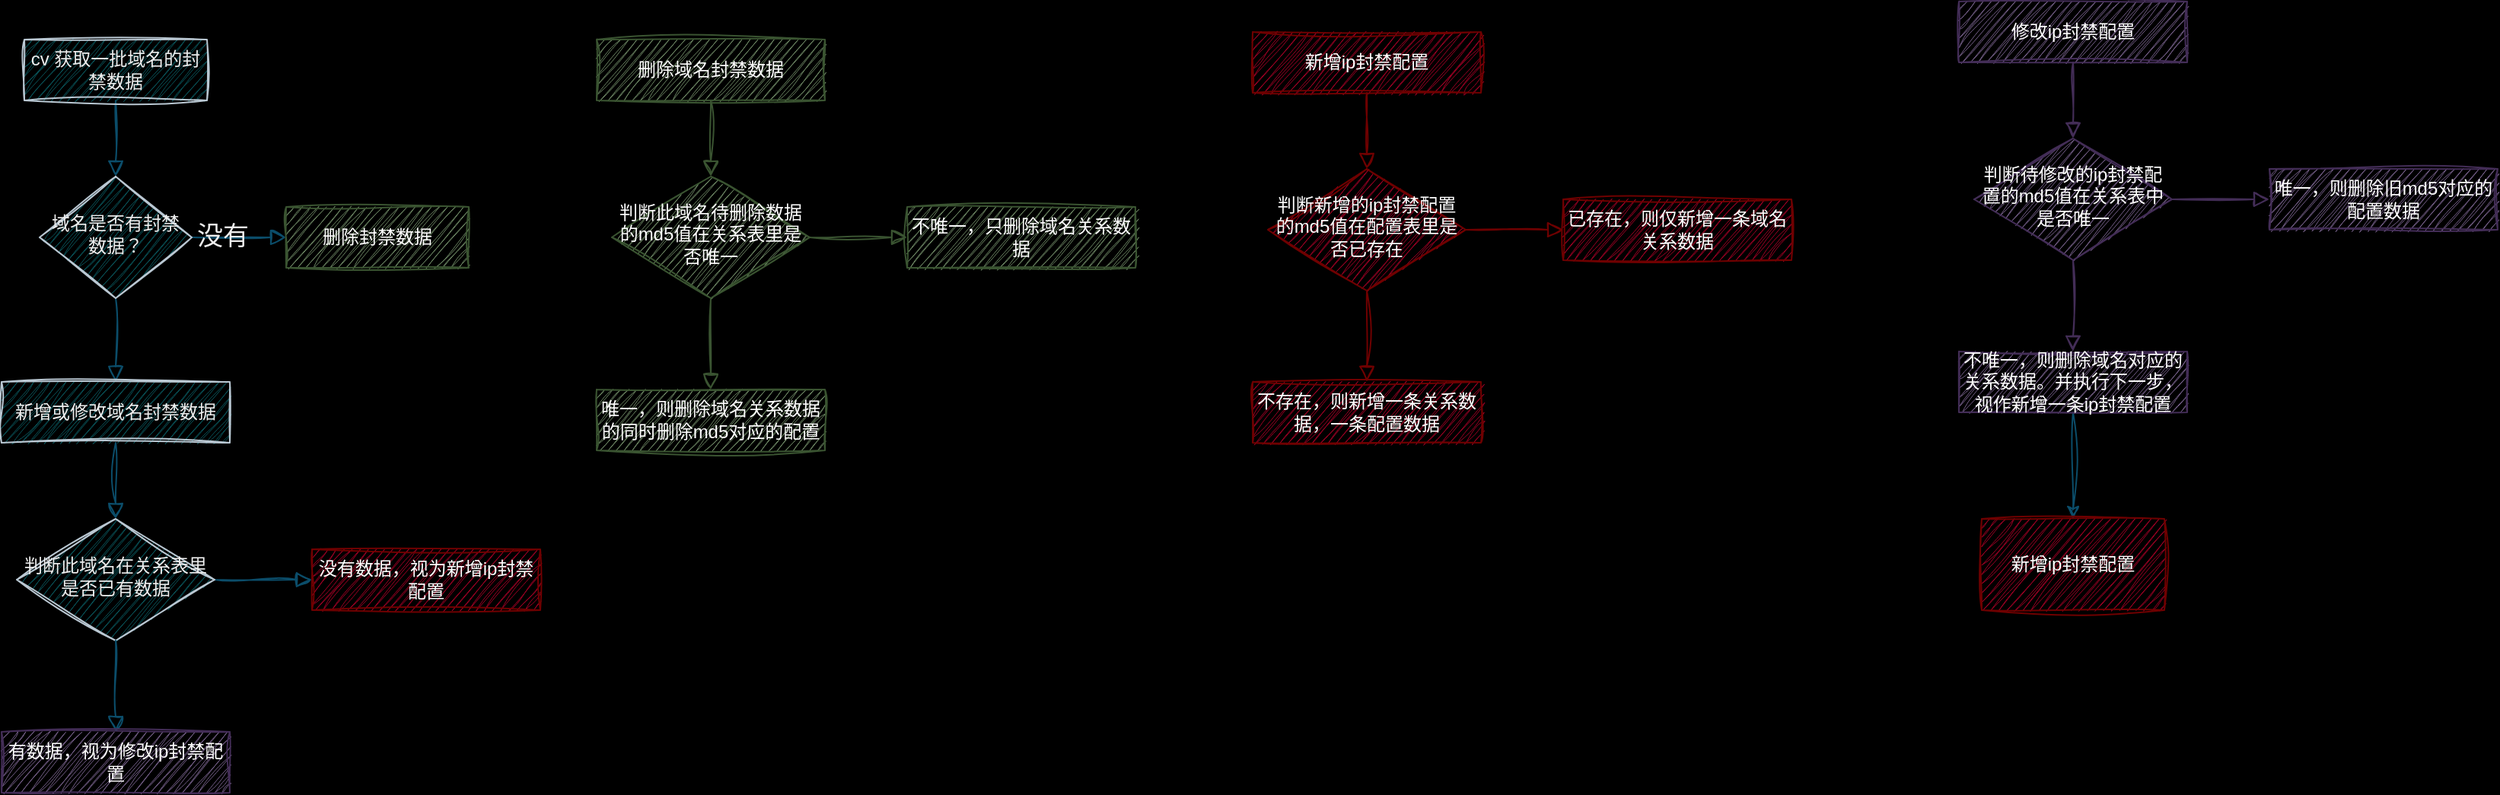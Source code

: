 <mxfile version="22.1.16" type="github">
  <diagram id="C5RBs43oDa-KdzZeNtuy" name="Page-1">
    <mxGraphModel dx="1195" dy="615" grid="0" gridSize="10" guides="1" tooltips="1" connect="1" arrows="1" fold="1" page="1" pageScale="1" pageWidth="827" pageHeight="1169" background="#000000" math="0" shadow="0">
      <root>
        <mxCell id="WIyWlLk6GJQsqaUBKTNV-0" />
        <mxCell id="WIyWlLk6GJQsqaUBKTNV-1" parent="WIyWlLk6GJQsqaUBKTNV-0" />
        <mxCell id="WIyWlLk6GJQsqaUBKTNV-2" value="" style="rounded=0;html=1;jettySize=auto;orthogonalLoop=1;fontSize=11;endArrow=block;endFill=0;endSize=8;strokeWidth=1;shadow=0;labelBackgroundColor=none;edgeStyle=orthogonalEdgeStyle;sketch=1;curveFitting=1;jiggle=2;fontColor=default;strokeColor=#0B4D6A;" parent="WIyWlLk6GJQsqaUBKTNV-1" source="WIyWlLk6GJQsqaUBKTNV-3" target="WIyWlLk6GJQsqaUBKTNV-6" edge="1">
          <mxGeometry relative="1" as="geometry" />
        </mxCell>
        <mxCell id="WIyWlLk6GJQsqaUBKTNV-3" value="cv 获取一批域名的封禁数据" style="rounded=0;whiteSpace=wrap;html=1;fontSize=12;glass=0;strokeWidth=1;shadow=0;sketch=1;curveFitting=1;jiggle=2;labelBackgroundColor=none;fillColor=#09555B;strokeColor=#BAC8D3;fontColor=#EEEEEE;" parent="WIyWlLk6GJQsqaUBKTNV-1" vertex="1">
          <mxGeometry x="162" y="80" width="120" height="40" as="geometry" />
        </mxCell>
        <mxCell id="WIyWlLk6GJQsqaUBKTNV-4" value="Yes" style="rounded=0;html=1;jettySize=auto;orthogonalLoop=1;fontSize=11;endArrow=block;endFill=0;endSize=8;strokeWidth=1;shadow=0;labelBackgroundColor=none;edgeStyle=orthogonalEdgeStyle;sketch=1;curveFitting=1;jiggle=2;fontColor=default;strokeColor=#0B4D6A;entryX=0.5;entryY=0;entryDx=0;entryDy=0;" parent="WIyWlLk6GJQsqaUBKTNV-1" source="WIyWlLk6GJQsqaUBKTNV-6" target="NYtHafZjHEk6bCF80Hc5-25" edge="1">
          <mxGeometry y="20" relative="1" as="geometry">
            <mxPoint as="offset" />
            <mxPoint x="220" y="290" as="targetPoint" />
          </mxGeometry>
        </mxCell>
        <mxCell id="WIyWlLk6GJQsqaUBKTNV-5" value="No" style="edgeStyle=orthogonalEdgeStyle;rounded=0;html=1;jettySize=auto;orthogonalLoop=1;fontSize=11;endArrow=block;endFill=0;endSize=8;strokeWidth=1;shadow=0;labelBackgroundColor=none;sketch=1;curveFitting=1;jiggle=2;fontColor=default;strokeColor=#0B4D6A;" parent="WIyWlLk6GJQsqaUBKTNV-1" source="WIyWlLk6GJQsqaUBKTNV-6" target="WIyWlLk6GJQsqaUBKTNV-7" edge="1">
          <mxGeometry y="10" relative="1" as="geometry">
            <mxPoint as="offset" />
          </mxGeometry>
        </mxCell>
        <mxCell id="NYtHafZjHEk6bCF80Hc5-23" value="没有" style="edgeLabel;html=1;align=center;verticalAlign=middle;resizable=0;points=[];fontSize=17;fontFamily=Architects Daughter;fontColor=#EEEEEE;labelBackgroundColor=none;" vertex="1" connectable="0" parent="WIyWlLk6GJQsqaUBKTNV-5">
          <mxGeometry x="0.033" relative="1" as="geometry">
            <mxPoint x="-12" as="offset" />
          </mxGeometry>
        </mxCell>
        <mxCell id="WIyWlLk6GJQsqaUBKTNV-6" value="域名是否有封禁数据？" style="rhombus;whiteSpace=wrap;html=1;shadow=0;fontFamily=Helvetica;fontSize=12;align=center;strokeWidth=1;spacing=6;spacingTop=-4;sketch=1;curveFitting=1;jiggle=2;rounded=0;labelBackgroundColor=none;fillColor=#09555B;strokeColor=#BAC8D3;fontColor=#EEEEEE;" parent="WIyWlLk6GJQsqaUBKTNV-1" vertex="1">
          <mxGeometry x="172" y="170" width="100" height="80" as="geometry" />
        </mxCell>
        <mxCell id="WIyWlLk6GJQsqaUBKTNV-7" value="删除封禁数据" style="rounded=0;whiteSpace=wrap;html=1;fontSize=12;glass=0;strokeWidth=1;shadow=0;sketch=1;curveFitting=1;jiggle=2;labelBackgroundColor=none;fillColor=#6d8764;strokeColor=#3A5431;fontColor=#ffffff;" parent="WIyWlLk6GJQsqaUBKTNV-1" vertex="1">
          <mxGeometry x="334" y="190" width="120" height="40" as="geometry" />
        </mxCell>
        <mxCell id="NYtHafZjHEk6bCF80Hc5-11" value="" style="rounded=0;html=1;jettySize=auto;orthogonalLoop=1;fontSize=11;endArrow=block;endFill=0;endSize=8;strokeWidth=1;shadow=0;labelBackgroundColor=none;edgeStyle=orthogonalEdgeStyle;sketch=1;curveFitting=1;jiggle=2;fontColor=default;strokeColor=#3A5431;fillColor=#6d8764;" edge="1" parent="WIyWlLk6GJQsqaUBKTNV-1" source="NYtHafZjHEk6bCF80Hc5-12" target="NYtHafZjHEk6bCF80Hc5-15">
          <mxGeometry relative="1" as="geometry" />
        </mxCell>
        <mxCell id="NYtHafZjHEk6bCF80Hc5-12" value="删除域名封禁数据" style="rounded=0;whiteSpace=wrap;html=1;fontSize=12;glass=0;strokeWidth=1;shadow=0;sketch=1;curveFitting=1;jiggle=2;labelBackgroundColor=none;fillColor=#6d8764;strokeColor=#3A5431;fontColor=#ffffff;" vertex="1" parent="WIyWlLk6GJQsqaUBKTNV-1">
          <mxGeometry x="538" y="80" width="150" height="40" as="geometry" />
        </mxCell>
        <mxCell id="NYtHafZjHEk6bCF80Hc5-14" value="No" style="edgeStyle=orthogonalEdgeStyle;rounded=0;html=1;jettySize=auto;orthogonalLoop=1;fontSize=11;endArrow=block;endFill=0;endSize=8;strokeWidth=1;shadow=0;labelBackgroundColor=none;sketch=1;curveFitting=1;jiggle=2;fontColor=default;strokeColor=#3A5431;fillColor=#6d8764;" edge="1" parent="WIyWlLk6GJQsqaUBKTNV-1" source="NYtHafZjHEk6bCF80Hc5-15" target="NYtHafZjHEk6bCF80Hc5-16">
          <mxGeometry y="10" relative="1" as="geometry">
            <mxPoint as="offset" />
          </mxGeometry>
        </mxCell>
        <mxCell id="NYtHafZjHEk6bCF80Hc5-15" value="判断此域名待删除数据的md5值在关系表里是否唯一" style="rhombus;whiteSpace=wrap;html=1;shadow=0;fontFamily=Helvetica;fontSize=12;align=center;strokeWidth=1;spacing=6;spacingTop=-4;sketch=1;curveFitting=1;jiggle=2;rounded=0;labelBackgroundColor=none;fillColor=#6d8764;strokeColor=#3A5431;fontColor=#ffffff;" vertex="1" parent="WIyWlLk6GJQsqaUBKTNV-1">
          <mxGeometry x="548" y="170" width="130" height="80" as="geometry" />
        </mxCell>
        <mxCell id="NYtHafZjHEk6bCF80Hc5-16" value="不唯一，只删除域名关系数据" style="rounded=0;whiteSpace=wrap;html=1;fontSize=12;glass=0;strokeWidth=1;shadow=0;sketch=1;curveFitting=1;jiggle=2;labelBackgroundColor=none;fillColor=#6d8764;strokeColor=#3A5431;fontColor=#ffffff;" vertex="1" parent="WIyWlLk6GJQsqaUBKTNV-1">
          <mxGeometry x="742" y="190" width="150" height="40" as="geometry" />
        </mxCell>
        <mxCell id="NYtHafZjHEk6bCF80Hc5-17" value="No" style="rounded=0;html=1;jettySize=auto;orthogonalLoop=1;fontSize=11;endArrow=block;endFill=0;endSize=8;strokeWidth=1;shadow=0;labelBackgroundColor=none;edgeStyle=orthogonalEdgeStyle;sketch=1;curveFitting=1;jiggle=2;fontColor=default;strokeColor=#3A5431;exitX=0.5;exitY=1;exitDx=0;exitDy=0;fillColor=#6d8764;" edge="1" parent="WIyWlLk6GJQsqaUBKTNV-1" source="NYtHafZjHEk6bCF80Hc5-15" target="NYtHafZjHEk6bCF80Hc5-20">
          <mxGeometry x="0.333" y="20" relative="1" as="geometry">
            <mxPoint as="offset" />
            <mxPoint x="613" y="280" as="sourcePoint" />
          </mxGeometry>
        </mxCell>
        <mxCell id="NYtHafZjHEk6bCF80Hc5-20" value="唯一，则删除域名关系数据的同时删除md5对应的配置" style="rounded=0;whiteSpace=wrap;html=1;fontSize=12;glass=0;strokeWidth=1;shadow=0;sketch=1;curveFitting=1;jiggle=2;labelBackgroundColor=none;fillColor=#6d8764;strokeColor=#3A5431;fontColor=#ffffff;" vertex="1" parent="WIyWlLk6GJQsqaUBKTNV-1">
          <mxGeometry x="538" y="310" width="150" height="40" as="geometry" />
        </mxCell>
        <mxCell id="NYtHafZjHEk6bCF80Hc5-24" value="" style="rounded=0;html=1;jettySize=auto;orthogonalLoop=1;fontSize=11;endArrow=block;endFill=0;endSize=8;strokeWidth=1;shadow=0;labelBackgroundColor=none;edgeStyle=orthogonalEdgeStyle;sketch=1;curveFitting=1;jiggle=2;fontColor=default;strokeColor=#0B4D6A;" edge="1" parent="WIyWlLk6GJQsqaUBKTNV-1" source="NYtHafZjHEk6bCF80Hc5-25" target="NYtHafZjHEk6bCF80Hc5-27">
          <mxGeometry relative="1" as="geometry" />
        </mxCell>
        <mxCell id="NYtHafZjHEk6bCF80Hc5-25" value="新增或修改域名封禁数据" style="rounded=0;whiteSpace=wrap;html=1;fontSize=12;glass=0;strokeWidth=1;shadow=0;sketch=1;curveFitting=1;jiggle=2;labelBackgroundColor=none;fillColor=#09555B;strokeColor=#BAC8D3;fontColor=#EEEEEE;" vertex="1" parent="WIyWlLk6GJQsqaUBKTNV-1">
          <mxGeometry x="147" y="305" width="150" height="40" as="geometry" />
        </mxCell>
        <mxCell id="NYtHafZjHEk6bCF80Hc5-26" value="No" style="edgeStyle=orthogonalEdgeStyle;rounded=0;html=1;jettySize=auto;orthogonalLoop=1;fontSize=11;endArrow=block;endFill=0;endSize=8;strokeWidth=1;shadow=0;labelBackgroundColor=none;sketch=1;curveFitting=1;jiggle=2;fontColor=default;strokeColor=#0B4D6A;" edge="1" parent="WIyWlLk6GJQsqaUBKTNV-1" source="NYtHafZjHEk6bCF80Hc5-27" target="NYtHafZjHEk6bCF80Hc5-28">
          <mxGeometry y="10" relative="1" as="geometry">
            <mxPoint as="offset" />
          </mxGeometry>
        </mxCell>
        <mxCell id="NYtHafZjHEk6bCF80Hc5-27" value="判断此域名在关系表里是否已有数据" style="rhombus;whiteSpace=wrap;html=1;shadow=0;fontFamily=Helvetica;fontSize=12;align=center;strokeWidth=1;spacing=6;spacingTop=-4;sketch=1;curveFitting=1;jiggle=2;rounded=0;labelBackgroundColor=none;fillColor=#09555B;strokeColor=#BAC8D3;fontColor=#EEEEEE;" vertex="1" parent="WIyWlLk6GJQsqaUBKTNV-1">
          <mxGeometry x="157" y="395" width="130" height="80" as="geometry" />
        </mxCell>
        <mxCell id="NYtHafZjHEk6bCF80Hc5-28" value="没有数据，视为新增ip封禁配置" style="rounded=0;whiteSpace=wrap;html=1;fontSize=12;glass=0;strokeWidth=1;shadow=0;sketch=1;curveFitting=1;jiggle=2;labelBackgroundColor=none;fillColor=#a20025;strokeColor=#6F0000;fontColor=#ffffff;" vertex="1" parent="WIyWlLk6GJQsqaUBKTNV-1">
          <mxGeometry x="351" y="415" width="150" height="40" as="geometry" />
        </mxCell>
        <mxCell id="NYtHafZjHEk6bCF80Hc5-29" value="No" style="rounded=0;html=1;jettySize=auto;orthogonalLoop=1;fontSize=11;endArrow=block;endFill=0;endSize=8;strokeWidth=1;shadow=0;labelBackgroundColor=none;edgeStyle=orthogonalEdgeStyle;sketch=1;curveFitting=1;jiggle=2;fontColor=default;strokeColor=#0B4D6A;exitX=0.5;exitY=1;exitDx=0;exitDy=0;" edge="1" parent="WIyWlLk6GJQsqaUBKTNV-1" source="NYtHafZjHEk6bCF80Hc5-27" target="NYtHafZjHEk6bCF80Hc5-30">
          <mxGeometry x="0.333" y="20" relative="1" as="geometry">
            <mxPoint as="offset" />
            <mxPoint x="222" y="505" as="sourcePoint" />
          </mxGeometry>
        </mxCell>
        <mxCell id="NYtHafZjHEk6bCF80Hc5-30" value="有数据，视为修改ip封禁配置" style="rounded=0;whiteSpace=wrap;html=1;fontSize=12;glass=0;strokeWidth=1;shadow=0;sketch=1;curveFitting=1;jiggle=2;labelBackgroundColor=none;fillColor=#76608a;strokeColor=#432D57;fontColor=#ffffff;" vertex="1" parent="WIyWlLk6GJQsqaUBKTNV-1">
          <mxGeometry x="147" y="535" width="150" height="40" as="geometry" />
        </mxCell>
        <mxCell id="NYtHafZjHEk6bCF80Hc5-31" value="" style="rounded=0;html=1;jettySize=auto;orthogonalLoop=1;fontSize=11;endArrow=block;endFill=0;endSize=8;strokeWidth=1;shadow=0;labelBackgroundColor=none;edgeStyle=orthogonalEdgeStyle;sketch=1;curveFitting=1;jiggle=2;fontColor=default;strokeColor=#6F0000;fillColor=#a20025;" edge="1" parent="WIyWlLk6GJQsqaUBKTNV-1" source="NYtHafZjHEk6bCF80Hc5-32" target="NYtHafZjHEk6bCF80Hc5-34">
          <mxGeometry relative="1" as="geometry" />
        </mxCell>
        <mxCell id="NYtHafZjHEk6bCF80Hc5-32" value="新增ip封禁配置" style="rounded=0;whiteSpace=wrap;html=1;fontSize=12;glass=0;strokeWidth=1;shadow=0;sketch=1;curveFitting=1;jiggle=2;labelBackgroundColor=none;fillColor=#a20025;strokeColor=#6F0000;fontColor=#ffffff;" vertex="1" parent="WIyWlLk6GJQsqaUBKTNV-1">
          <mxGeometry x="969" y="75" width="150" height="40" as="geometry" />
        </mxCell>
        <mxCell id="NYtHafZjHEk6bCF80Hc5-33" value="No" style="edgeStyle=orthogonalEdgeStyle;rounded=0;html=1;jettySize=auto;orthogonalLoop=1;fontSize=11;endArrow=block;endFill=0;endSize=8;strokeWidth=1;shadow=0;labelBackgroundColor=none;sketch=1;curveFitting=1;jiggle=2;fontColor=default;strokeColor=#6F0000;fillColor=#a20025;" edge="1" parent="WIyWlLk6GJQsqaUBKTNV-1" source="NYtHafZjHEk6bCF80Hc5-34" target="NYtHafZjHEk6bCF80Hc5-35">
          <mxGeometry y="10" relative="1" as="geometry">
            <mxPoint as="offset" />
          </mxGeometry>
        </mxCell>
        <mxCell id="NYtHafZjHEk6bCF80Hc5-34" value="判断新增的ip封禁配置的md5值在配置表里是否已存在" style="rhombus;whiteSpace=wrap;html=1;shadow=0;fontFamily=Helvetica;fontSize=12;align=center;strokeWidth=1;spacing=6;spacingTop=-4;sketch=1;curveFitting=1;jiggle=2;rounded=0;labelBackgroundColor=none;fillColor=#a20025;strokeColor=#6F0000;fontColor=#ffffff;" vertex="1" parent="WIyWlLk6GJQsqaUBKTNV-1">
          <mxGeometry x="979" y="165" width="130" height="80" as="geometry" />
        </mxCell>
        <mxCell id="NYtHafZjHEk6bCF80Hc5-35" value="已存在，则仅新增一条域名关系数据" style="rounded=0;whiteSpace=wrap;html=1;fontSize=12;glass=0;strokeWidth=1;shadow=0;sketch=1;curveFitting=1;jiggle=2;labelBackgroundColor=none;fillColor=#a20025;strokeColor=#6F0000;fontColor=#ffffff;" vertex="1" parent="WIyWlLk6GJQsqaUBKTNV-1">
          <mxGeometry x="1173" y="185" width="150" height="40" as="geometry" />
        </mxCell>
        <mxCell id="NYtHafZjHEk6bCF80Hc5-36" value="No" style="rounded=0;html=1;jettySize=auto;orthogonalLoop=1;fontSize=11;endArrow=block;endFill=0;endSize=8;strokeWidth=1;shadow=0;labelBackgroundColor=none;edgeStyle=orthogonalEdgeStyle;sketch=1;curveFitting=1;jiggle=2;fontColor=default;strokeColor=#6F0000;exitX=0.5;exitY=1;exitDx=0;exitDy=0;fillColor=#a20025;" edge="1" parent="WIyWlLk6GJQsqaUBKTNV-1" source="NYtHafZjHEk6bCF80Hc5-34" target="NYtHafZjHEk6bCF80Hc5-37">
          <mxGeometry x="0.333" y="20" relative="1" as="geometry">
            <mxPoint as="offset" />
            <mxPoint x="1044" y="275" as="sourcePoint" />
          </mxGeometry>
        </mxCell>
        <mxCell id="NYtHafZjHEk6bCF80Hc5-37" value="不存在，则新增一条关系数据，一条配置数据" style="rounded=0;whiteSpace=wrap;html=1;fontSize=12;glass=0;strokeWidth=1;shadow=0;sketch=1;curveFitting=1;jiggle=2;labelBackgroundColor=none;fillColor=#a20025;strokeColor=#6F0000;fontColor=#ffffff;" vertex="1" parent="WIyWlLk6GJQsqaUBKTNV-1">
          <mxGeometry x="969" y="305" width="150" height="40" as="geometry" />
        </mxCell>
        <mxCell id="NYtHafZjHEk6bCF80Hc5-38" value="" style="rounded=0;html=1;jettySize=auto;orthogonalLoop=1;fontSize=11;endArrow=block;endFill=0;endSize=8;strokeWidth=1;shadow=0;labelBackgroundColor=none;edgeStyle=orthogonalEdgeStyle;sketch=1;curveFitting=1;jiggle=2;fontColor=default;strokeColor=#432D57;fillColor=#76608a;" edge="1" parent="WIyWlLk6GJQsqaUBKTNV-1" source="NYtHafZjHEk6bCF80Hc5-39" target="NYtHafZjHEk6bCF80Hc5-41">
          <mxGeometry relative="1" as="geometry" />
        </mxCell>
        <mxCell id="NYtHafZjHEk6bCF80Hc5-39" value="修改ip封禁配置" style="rounded=0;whiteSpace=wrap;html=1;fontSize=12;glass=0;strokeWidth=1;shadow=0;sketch=1;curveFitting=1;jiggle=2;labelBackgroundColor=none;fillColor=#76608a;strokeColor=#432D57;fontColor=#ffffff;" vertex="1" parent="WIyWlLk6GJQsqaUBKTNV-1">
          <mxGeometry x="1433" y="55" width="150" height="40" as="geometry" />
        </mxCell>
        <mxCell id="NYtHafZjHEk6bCF80Hc5-40" value="No" style="edgeStyle=orthogonalEdgeStyle;rounded=0;html=1;jettySize=auto;orthogonalLoop=1;fontSize=11;endArrow=block;endFill=0;endSize=8;strokeWidth=1;shadow=0;labelBackgroundColor=none;sketch=1;curveFitting=1;jiggle=2;fontColor=default;strokeColor=#432D57;fillColor=#76608a;" edge="1" parent="WIyWlLk6GJQsqaUBKTNV-1" source="NYtHafZjHEk6bCF80Hc5-41" target="NYtHafZjHEk6bCF80Hc5-42">
          <mxGeometry y="10" relative="1" as="geometry">
            <mxPoint as="offset" />
          </mxGeometry>
        </mxCell>
        <mxCell id="NYtHafZjHEk6bCF80Hc5-41" value="判断待修改的ip封禁配置的md5值在关系表中是否唯一" style="rhombus;whiteSpace=wrap;html=1;shadow=0;fontFamily=Helvetica;fontSize=12;align=center;strokeWidth=1;spacing=6;spacingTop=-4;sketch=1;curveFitting=1;jiggle=2;rounded=0;labelBackgroundColor=none;fillColor=#76608a;strokeColor=#432D57;fontColor=#ffffff;" vertex="1" parent="WIyWlLk6GJQsqaUBKTNV-1">
          <mxGeometry x="1443" y="145" width="130" height="80" as="geometry" />
        </mxCell>
        <mxCell id="NYtHafZjHEk6bCF80Hc5-42" value="唯一，则删除旧md5对应的配置数据" style="rounded=0;whiteSpace=wrap;html=1;fontSize=12;glass=0;strokeWidth=1;shadow=0;sketch=1;curveFitting=1;jiggle=2;labelBackgroundColor=none;fillColor=#76608a;strokeColor=#432D57;fontColor=#ffffff;" vertex="1" parent="WIyWlLk6GJQsqaUBKTNV-1">
          <mxGeometry x="1637" y="165" width="150" height="40" as="geometry" />
        </mxCell>
        <mxCell id="NYtHafZjHEk6bCF80Hc5-43" value="No" style="rounded=0;html=1;jettySize=auto;orthogonalLoop=1;fontSize=11;endArrow=block;endFill=0;endSize=8;strokeWidth=1;shadow=0;labelBackgroundColor=none;edgeStyle=orthogonalEdgeStyle;sketch=1;curveFitting=1;jiggle=2;fontColor=default;strokeColor=#432D57;exitX=0.5;exitY=1;exitDx=0;exitDy=0;fillColor=#76608a;" edge="1" parent="WIyWlLk6GJQsqaUBKTNV-1" source="NYtHafZjHEk6bCF80Hc5-41" target="NYtHafZjHEk6bCF80Hc5-44">
          <mxGeometry x="0.333" y="20" relative="1" as="geometry">
            <mxPoint as="offset" />
            <mxPoint x="1508" y="255" as="sourcePoint" />
          </mxGeometry>
        </mxCell>
        <mxCell id="NYtHafZjHEk6bCF80Hc5-46" value="" style="edgeStyle=orthogonalEdgeStyle;rounded=0;sketch=1;hachureGap=4;jiggle=2;curveFitting=1;orthogonalLoop=1;jettySize=auto;html=1;strokeColor=#0B4D6A;fontFamily=Architects Daughter;fontSource=https%3A%2F%2Ffonts.googleapis.com%2Fcss%3Ffamily%3DArchitects%2BDaughter;fontSize=16;" edge="1" parent="WIyWlLk6GJQsqaUBKTNV-1" source="NYtHafZjHEk6bCF80Hc5-44" target="NYtHafZjHEk6bCF80Hc5-45">
          <mxGeometry relative="1" as="geometry" />
        </mxCell>
        <mxCell id="NYtHafZjHEk6bCF80Hc5-44" value="不唯一，则删除域名对应的关系数据。并执行下一步，视作新增一条ip封禁配置" style="rounded=0;whiteSpace=wrap;html=1;fontSize=12;glass=0;strokeWidth=1;shadow=0;sketch=1;curveFitting=1;jiggle=2;labelBackgroundColor=none;fillColor=#76608a;strokeColor=#432D57;fontColor=#ffffff;" vertex="1" parent="WIyWlLk6GJQsqaUBKTNV-1">
          <mxGeometry x="1433" y="285" width="150" height="40" as="geometry" />
        </mxCell>
        <mxCell id="NYtHafZjHEk6bCF80Hc5-45" value="新增ip封禁配置" style="whiteSpace=wrap;html=1;fillColor=#a20025;strokeColor=#6F0000;fontColor=#ffffff;rounded=0;glass=0;strokeWidth=1;shadow=0;sketch=1;curveFitting=1;jiggle=2;labelBackgroundColor=none;" vertex="1" parent="WIyWlLk6GJQsqaUBKTNV-1">
          <mxGeometry x="1448" y="395" width="120" height="60" as="geometry" />
        </mxCell>
      </root>
    </mxGraphModel>
  </diagram>
</mxfile>
